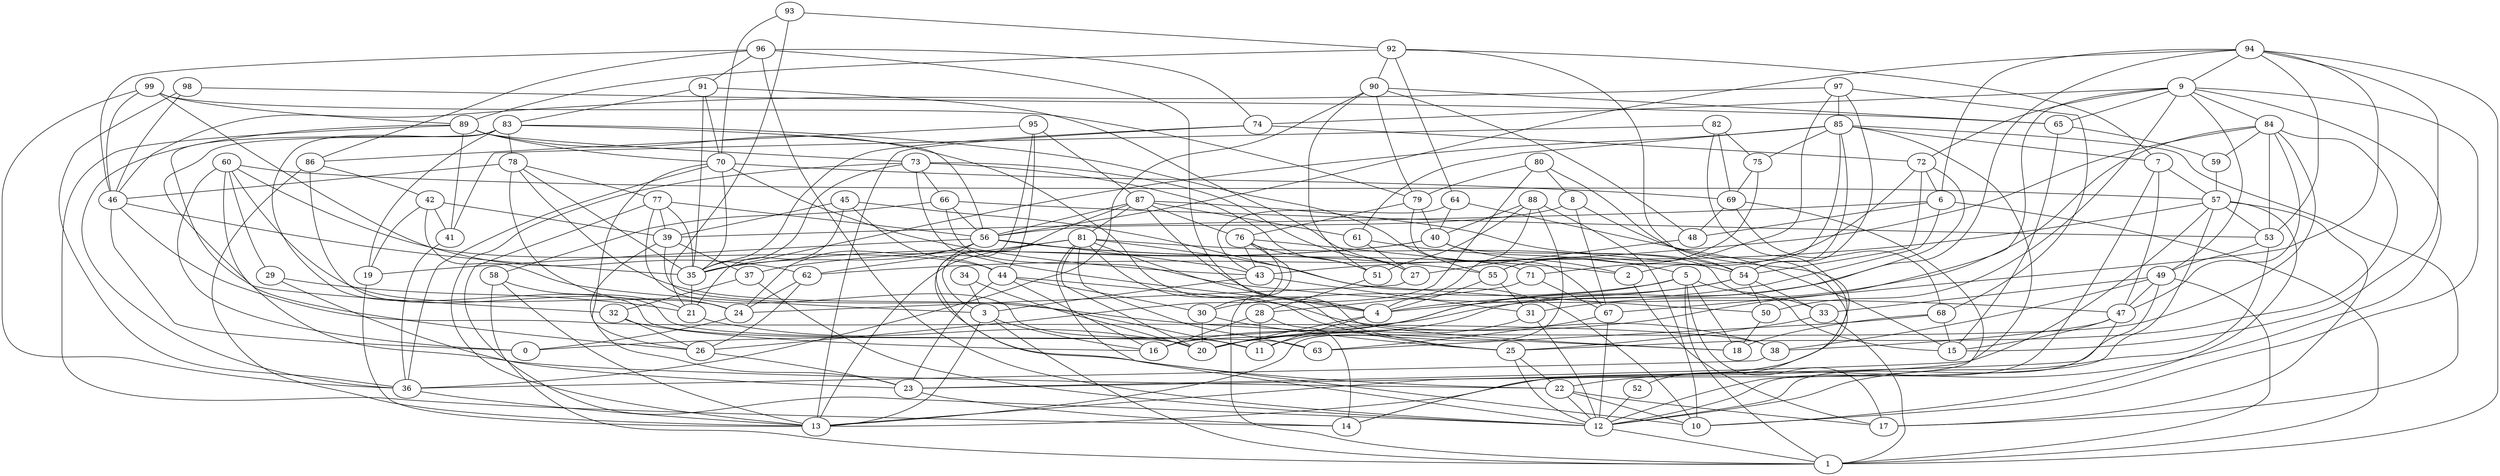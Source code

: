 digraph GG_graph {

subgraph G_graph {
edge [color = black]
"88" -> "4" [dir = none]
"88" -> "13" [dir = none]
"86" -> "42" [dir = none]
"80" -> "14" [dir = none]
"80" -> "26" [dir = none]
"26" -> "23" [dir = none]
"39" -> "11" [dir = none]
"39" -> "37" [dir = none]
"39" -> "23" [dir = none]
"58" -> "1" [dir = none]
"58" -> "13" [dir = none]
"58" -> "21" [dir = none]
"84" -> "59" [dir = none]
"84" -> "62" [dir = none]
"84" -> "25" [dir = none]
"84" -> "47" [dir = none]
"84" -> "53" [dir = none]
"84" -> "16" [dir = none]
"30" -> "20" [dir = none]
"38" -> "36" [dir = none]
"61" -> "5" [dir = none]
"61" -> "27" [dir = none]
"52" -> "12" [dir = none]
"76" -> "71" [dir = none]
"76" -> "43" [dir = none]
"24" -> "0" [dir = none]
"79" -> "40" [dir = none]
"79" -> "67" [dir = none]
"79" -> "76" [dir = none]
"56" -> "35" [dir = none]
"56" -> "43" [dir = none]
"56" -> "22" [dir = none]
"56" -> "24" [dir = none]
"56" -> "55" [dir = none]
"68" -> "18" [dir = none]
"74" -> "13" [dir = none]
"74" -> "35" [dir = none]
"4" -> "20" [dir = none]
"25" -> "12" [dir = none]
"2" -> "17" [dir = none]
"97" -> "68" [dir = none]
"97" -> "55" [dir = none]
"97" -> "85" [dir = none]
"97" -> "54" [dir = none]
"77" -> "56" [dir = none]
"77" -> "11" [dir = none]
"77" -> "39" [dir = none]
"66" -> "47" [dir = none]
"70" -> "43" [dir = none]
"70" -> "69" [dir = none]
"70" -> "26" [dir = none]
"70" -> "35" [dir = none]
"90" -> "48" [dir = none]
"90" -> "79" [dir = none]
"90" -> "36" [dir = none]
"90" -> "65" [dir = none]
"19" -> "13" [dir = none]
"95" -> "44" [dir = none]
"95" -> "86" [dir = none]
"81" -> "4" [dir = none]
"81" -> "12" [dir = none]
"81" -> "62" [dir = none]
"81" -> "50" [dir = none]
"81" -> "63" [dir = none]
"81" -> "13" [dir = none]
"81" -> "20" [dir = none]
"69" -> "12" [dir = none]
"69" -> "68" [dir = none]
"45" -> "44" [dir = none]
"45" -> "39" [dir = none]
"31" -> "12" [dir = none]
"57" -> "23" [dir = none]
"57" -> "17" [dir = none]
"89" -> "41" [dir = none]
"89" -> "73" [dir = none]
"89" -> "70" [dir = none]
"89" -> "25" [dir = none]
"82" -> "14" [dir = none]
"82" -> "69" [dir = none]
"98" -> "46" [dir = none]
"98" -> "36" [dir = none]
"40" -> "37" [dir = none]
"40" -> "35" [dir = none]
"40" -> "2" [dir = none]
"40" -> "33" [dir = none]
"60" -> "26" [dir = none]
"60" -> "24" [dir = none]
"60" -> "29" [dir = none]
"60" -> "0" [dir = none]
"51" -> "28" [dir = none]
"54" -> "50" [dir = none]
"54" -> "33" [dir = none]
"28" -> "11" [dir = none]
"28" -> "14" [dir = none]
"42" -> "19" [dir = none]
"42" -> "39" [dir = none]
"42" -> "3" [dir = none]
"42" -> "41" [dir = none]
"49" -> "47" [dir = none]
"49" -> "1" [dir = none]
"49" -> "33" [dir = none]
"49" -> "23" [dir = none]
"34" -> "20" [dir = none]
"34" -> "3" [dir = none]
"72" -> "54" [dir = none]
"72" -> "71" [dir = none]
"73" -> "66" [dir = none]
"73" -> "35" [dir = none]
"73" -> "13" [dir = none]
"73" -> "4" [dir = none]
"73" -> "51" [dir = none]
"75" -> "69" [dir = none]
"91" -> "83" [dir = none]
"87" -> "56" [dir = none]
"87" -> "61" [dir = none]
"87" -> "54" [dir = none]
"92" -> "54" [dir = none]
"92" -> "89" [dir = none]
"71" -> "67" [dir = none]
"71" -> "28" [dir = none]
"67" -> "63" [dir = none]
"67" -> "12" [dir = none]
"94" -> "67" [dir = none]
"94" -> "1" [dir = none]
"94" -> "9" [dir = none]
"94" -> "0" [dir = none]
"94" -> "15" [dir = none]
"94" -> "56" [dir = none]
"94" -> "53" [dir = none]
"43" -> "3" [dir = none]
"47" -> "12" [dir = none]
"47" -> "15" [dir = none]
"96" -> "86" [dir = none]
"96" -> "18" [dir = none]
"96" -> "46" [dir = none]
"96" -> "12" [dir = none]
"96" -> "91" [dir = none]
"53" -> "49" [dir = none]
"64" -> "40" [dir = none]
"64" -> "15" [dir = none]
"93" -> "21" [dir = none]
"93" -> "92" [dir = none]
"9" -> "65" [dir = none]
"9" -> "10" [dir = none]
"9" -> "72" [dir = none]
"9" -> "84" [dir = none]
"9" -> "20" [dir = none]
"9" -> "49" [dir = none]
"23" -> "14" [dir = none]
"62" -> "26" [dir = none]
"62" -> "24" [dir = none]
"55" -> "31" [dir = none]
"3" -> "13" [dir = none]
"3" -> "1" [dir = none]
"83" -> "56" [dir = none]
"83" -> "22" [dir = none]
"83" -> "32" [dir = none]
"32" -> "26" [dir = none]
"85" -> "75" [dir = none]
"85" -> "7" [dir = none]
"85" -> "13" [dir = none]
"85" -> "2" [dir = none]
"85" -> "35" [dir = none]
"85" -> "54" [dir = none]
"22" -> "12" [dir = none]
"22" -> "10" [dir = none]
"36" -> "13" [dir = none]
"78" -> "24" [dir = none]
"78" -> "35" [dir = none]
"78" -> "77" [dir = none]
"78" -> "46" [dir = none]
"44" -> "16" [dir = none]
"44" -> "23" [dir = none]
"44" -> "30" [dir = none]
"44" -> "38" [dir = none]
"27" -> "24" [dir = none]
"65" -> "15" [dir = none]
"65" -> "59" [dir = none]
"7" -> "57" [dir = none]
"29" -> "21" [dir = none]
"99" -> "79" [dir = none]
"99" -> "62" [dir = none]
"99" -> "36" [dir = none]
"37" -> "12" [dir = none]
"46" -> "35" [dir = none]
"8" -> "52" [dir = none]
"8" -> "67" [dir = none]
"8" -> "56" [dir = none]
"35" -> "21" [dir = none]
"5" -> "20" [dir = none]
"5" -> "15" [dir = none]
"5" -> "17" [dir = none]
"5" -> "30" [dir = none]
"5" -> "1" [dir = none]
"6" -> "39" [dir = none]
"6" -> "1" [dir = none]
"6" -> "48" [dir = none]
"33" -> "25" [dir = none]
"41" -> "36" [dir = none]
"81" -> "25" [dir = none]
"93" -> "70" [dir = none]
"85" -> "61" [dir = none]
"76" -> "1" [dir = none]
"45" -> "10" [dir = none]
"85" -> "17" [dir = none]
"88" -> "40" [dir = none]
"91" -> "70" [dir = none]
"37" -> "32" [dir = none]
"55" -> "4" [dir = none]
"4" -> "11" [dir = none]
"68" -> "63" [dir = none]
"92" -> "7" [dir = none]
"83" -> "55" [dir = none]
"31" -> "11" [dir = none]
"60" -> "57" [dir = none]
"50" -> "18" [dir = none]
"29" -> "23" [dir = none]
"12" -> "1" [dir = none]
"59" -> "57" [dir = none]
"88" -> "10" [dir = none]
"9" -> "74" [dir = none]
"47" -> "38" [dir = none]
"7" -> "12" [dir = none]
"96" -> "74" [dir = none]
"72" -> "6" [dir = none]
"89" -> "14" [dir = none]
"57" -> "53" [dir = none]
"68" -> "15" [dir = none]
"91" -> "27" [dir = none]
"87" -> "3" [dir = none]
"73" -> "27" [dir = none]
"46" -> "38" [dir = none]
"45" -> "21" [dir = none]
"80" -> "79" [dir = none]
"48" -> "27" [dir = none]
"88" -> "51" [dir = none]
"97" -> "46" [dir = none]
"78" -> "18" [dir = none]
"6" -> "4" [dir = none]
"28" -> "16" [dir = none]
"54" -> "16" [dir = none]
"76" -> "30" [dir = none]
"30" -> "25" [dir = none]
"80" -> "8" [dir = none]
"77" -> "35" [dir = none]
"66" -> "58" [dir = none]
"94" -> "6" [dir = none]
"64" -> "43" [dir = none]
"22" -> "17" [dir = none]
"72" -> "20" [dir = none]
"25" -> "22" [dir = none]
"84" -> "31" [dir = none]
"43" -> "31" [dir = none]
"5" -> "18" [dir = none]
"54" -> "4" [dir = none]
"53" -> "12" [dir = none]
"81" -> "54" [dir = none]
"9" -> "22" [dir = none]
"70" -> "36" [dir = none]
"66" -> "53" [dir = none]
"92" -> "64" [dir = none]
"83" -> "19" [dir = none]
"33" -> "1" [dir = none]
"57" -> "10" [dir = none]
"60" -> "44" [dir = none]
"82" -> "41" [dir = none]
"92" -> "90" [dir = none]
"21" -> "20" [dir = none]
"7" -> "47" [dir = none]
"32" -> "16" [dir = none]
"57" -> "13" [dir = none]
"75" -> "55" [dir = none]
"49" -> "38" [dir = none]
"87" -> "81" [dir = none]
"57" -> "43" [dir = none]
"87" -> "76" [dir = none]
"99" -> "89" [dir = none]
"46" -> "0" [dir = none]
"86" -> "63" [dir = none]
"82" -> "75" [dir = none]
"66" -> "56" [dir = none]
"90" -> "51" [dir = none]
"69" -> "48" [dir = none]
"56" -> "2" [dir = none]
"76" -> "51" [dir = none]
"95" -> "87" [dir = none]
"74" -> "72" [dir = none]
"89" -> "36" [dir = none]
"9" -> "50" [dir = none]
"77" -> "12" [dir = none]
"98" -> "65" [dir = none]
"83" -> "78" [dir = none]
"95" -> "10" [dir = none]
"86" -> "13" [dir = none]
"83" -> "20" [dir = none]
"56" -> "19" [dir = none]
"99" -> "46" [dir = none]
"91" -> "35" [dir = none]
"87" -> "4" [dir = none]
"3" -> "16" [dir = none]
}

}
